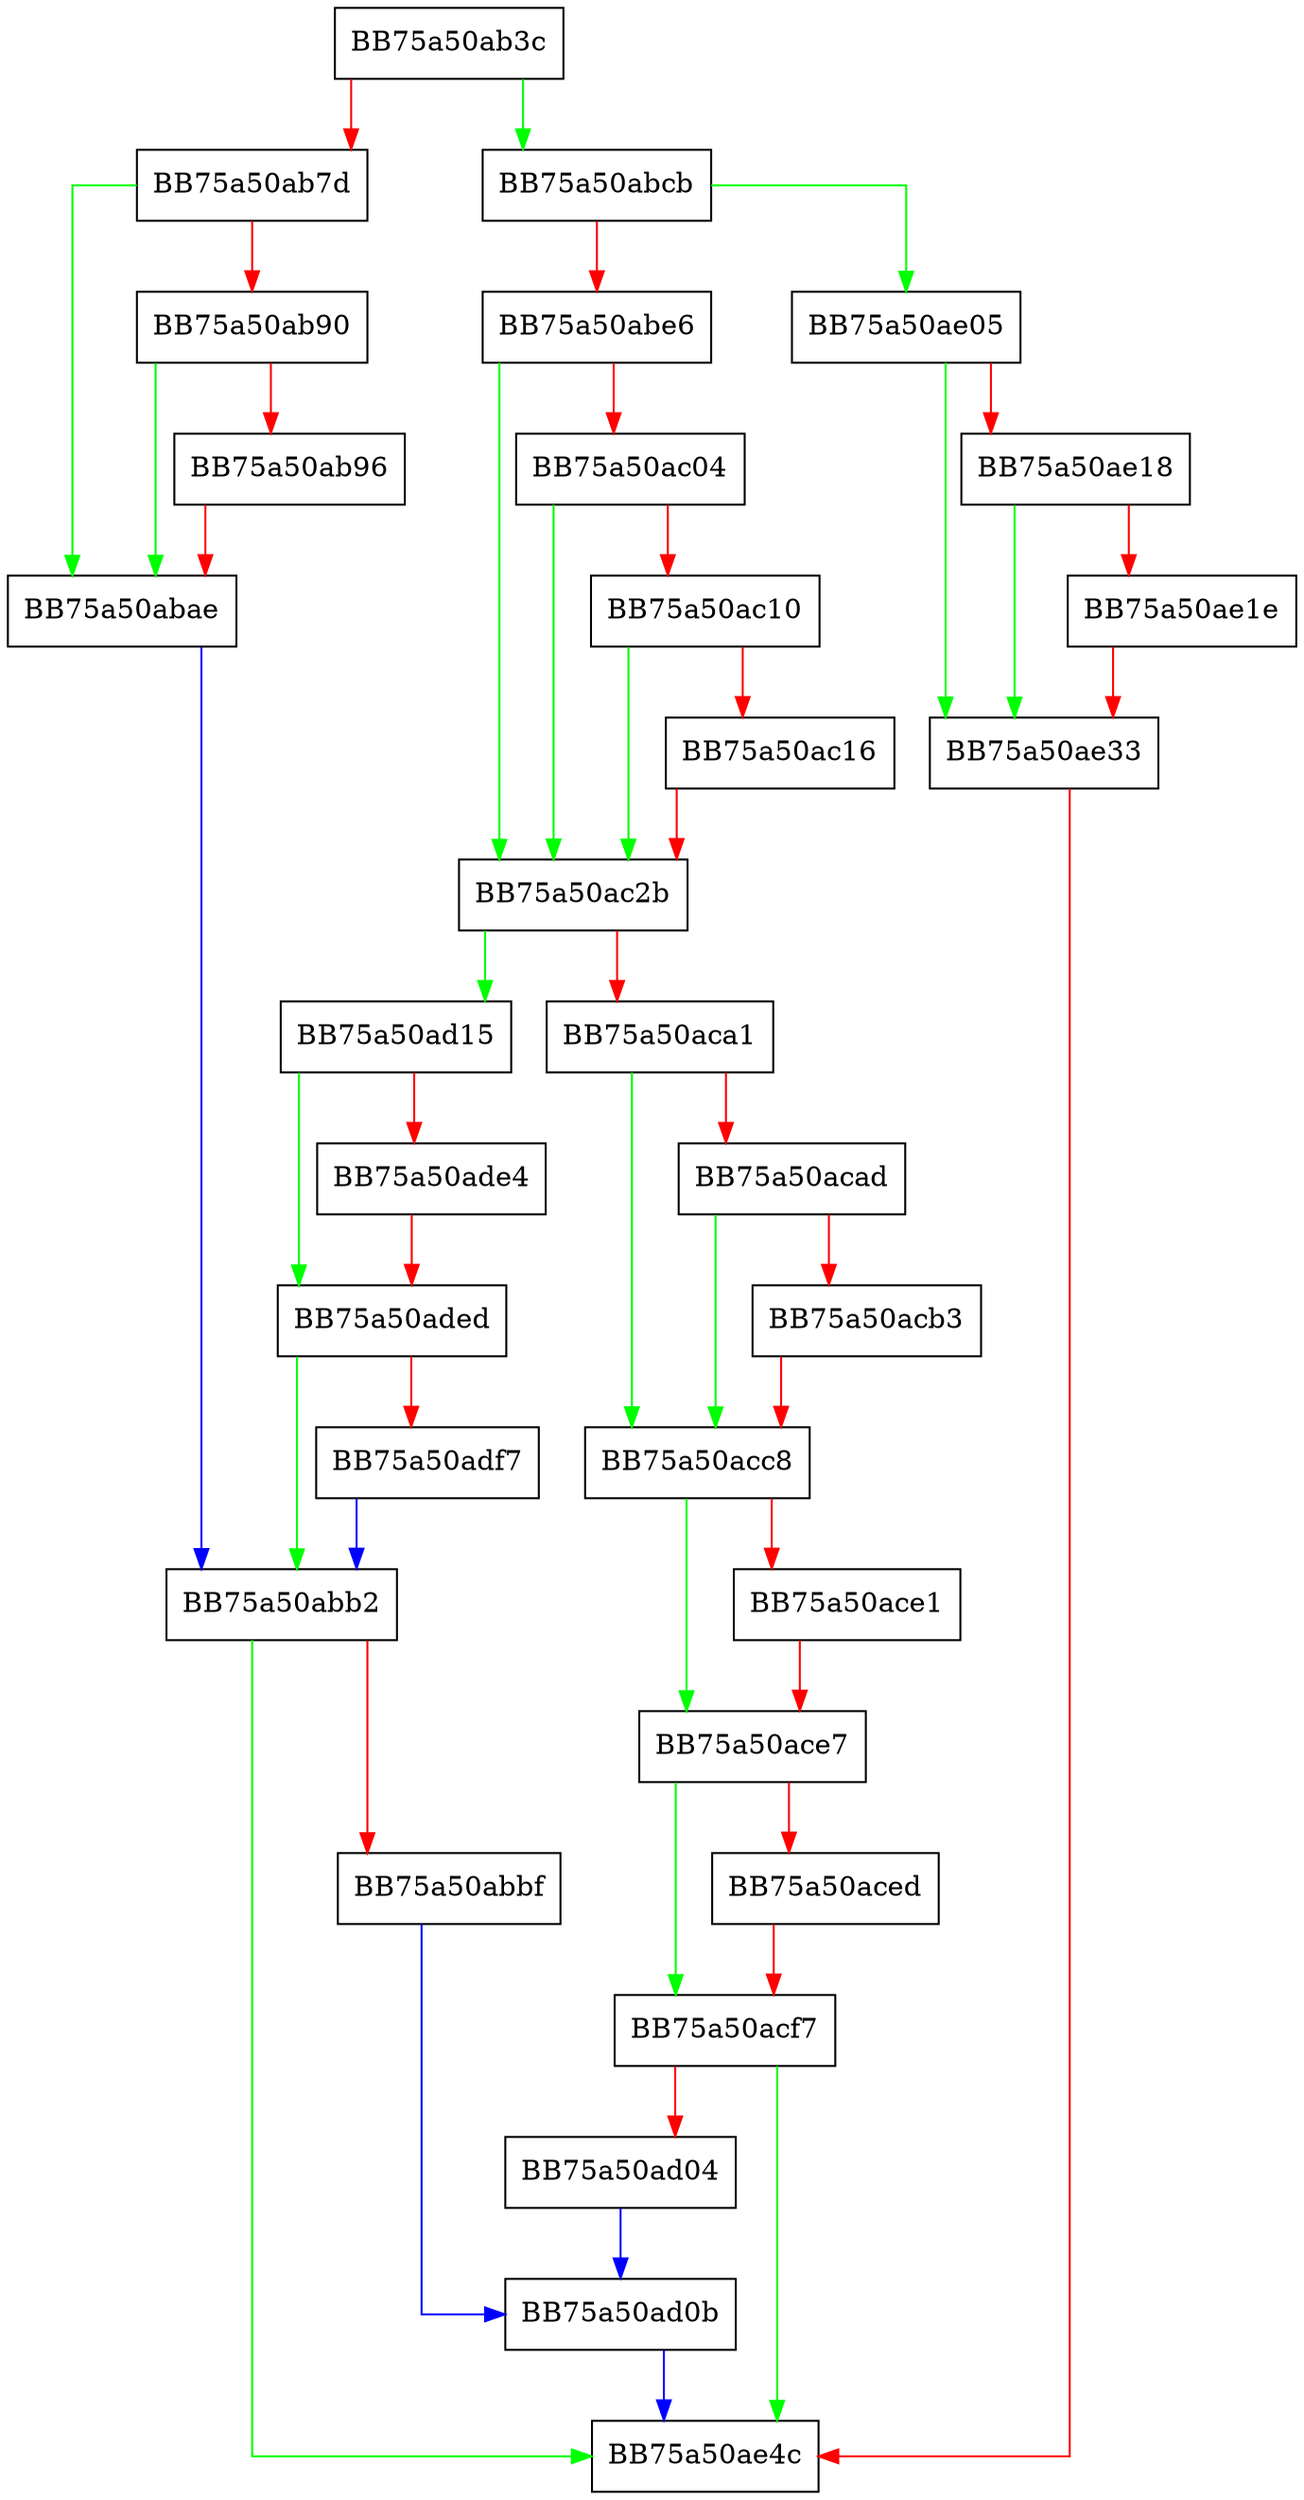 digraph GetSmartScreenBloomFilterTimestamps {
  node [shape="box"];
  graph [splines=ortho];
  BB75a50ab3c -> BB75a50abcb [color="green"];
  BB75a50ab3c -> BB75a50ab7d [color="red"];
  BB75a50ab7d -> BB75a50abae [color="green"];
  BB75a50ab7d -> BB75a50ab90 [color="red"];
  BB75a50ab90 -> BB75a50abae [color="green"];
  BB75a50ab90 -> BB75a50ab96 [color="red"];
  BB75a50ab96 -> BB75a50abae [color="red"];
  BB75a50abae -> BB75a50abb2 [color="blue"];
  BB75a50abb2 -> BB75a50ae4c [color="green"];
  BB75a50abb2 -> BB75a50abbf [color="red"];
  BB75a50abbf -> BB75a50ad0b [color="blue"];
  BB75a50abcb -> BB75a50ae05 [color="green"];
  BB75a50abcb -> BB75a50abe6 [color="red"];
  BB75a50abe6 -> BB75a50ac2b [color="green"];
  BB75a50abe6 -> BB75a50ac04 [color="red"];
  BB75a50ac04 -> BB75a50ac2b [color="green"];
  BB75a50ac04 -> BB75a50ac10 [color="red"];
  BB75a50ac10 -> BB75a50ac2b [color="green"];
  BB75a50ac10 -> BB75a50ac16 [color="red"];
  BB75a50ac16 -> BB75a50ac2b [color="red"];
  BB75a50ac2b -> BB75a50ad15 [color="green"];
  BB75a50ac2b -> BB75a50aca1 [color="red"];
  BB75a50aca1 -> BB75a50acc8 [color="green"];
  BB75a50aca1 -> BB75a50acad [color="red"];
  BB75a50acad -> BB75a50acc8 [color="green"];
  BB75a50acad -> BB75a50acb3 [color="red"];
  BB75a50acb3 -> BB75a50acc8 [color="red"];
  BB75a50acc8 -> BB75a50ace7 [color="green"];
  BB75a50acc8 -> BB75a50ace1 [color="red"];
  BB75a50ace1 -> BB75a50ace7 [color="red"];
  BB75a50ace7 -> BB75a50acf7 [color="green"];
  BB75a50ace7 -> BB75a50aced [color="red"];
  BB75a50aced -> BB75a50acf7 [color="red"];
  BB75a50acf7 -> BB75a50ae4c [color="green"];
  BB75a50acf7 -> BB75a50ad04 [color="red"];
  BB75a50ad04 -> BB75a50ad0b [color="blue"];
  BB75a50ad0b -> BB75a50ae4c [color="blue"];
  BB75a50ad15 -> BB75a50aded [color="green"];
  BB75a50ad15 -> BB75a50ade4 [color="red"];
  BB75a50ade4 -> BB75a50aded [color="red"];
  BB75a50aded -> BB75a50abb2 [color="green"];
  BB75a50aded -> BB75a50adf7 [color="red"];
  BB75a50adf7 -> BB75a50abb2 [color="blue"];
  BB75a50ae05 -> BB75a50ae33 [color="green"];
  BB75a50ae05 -> BB75a50ae18 [color="red"];
  BB75a50ae18 -> BB75a50ae33 [color="green"];
  BB75a50ae18 -> BB75a50ae1e [color="red"];
  BB75a50ae1e -> BB75a50ae33 [color="red"];
  BB75a50ae33 -> BB75a50ae4c [color="red"];
}